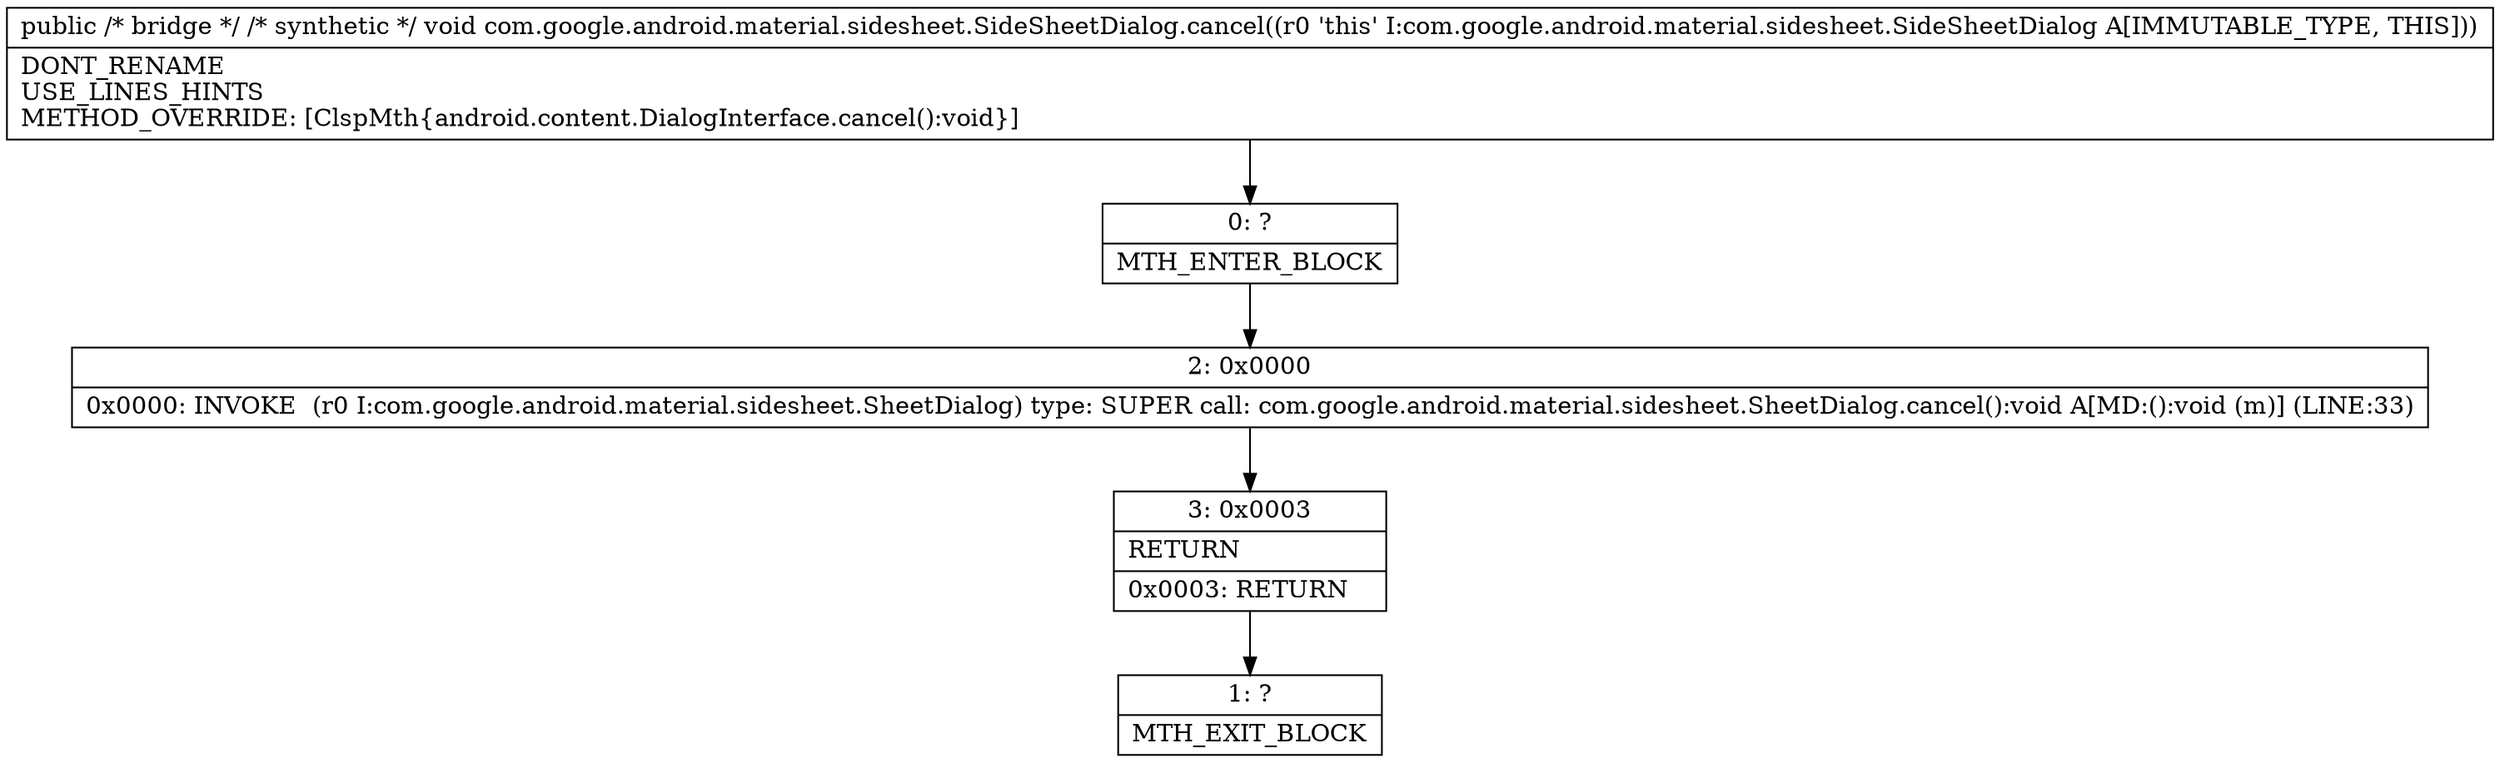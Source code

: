 digraph "CFG forcom.google.android.material.sidesheet.SideSheetDialog.cancel()V" {
Node_0 [shape=record,label="{0\:\ ?|MTH_ENTER_BLOCK\l}"];
Node_2 [shape=record,label="{2\:\ 0x0000|0x0000: INVOKE  (r0 I:com.google.android.material.sidesheet.SheetDialog) type: SUPER call: com.google.android.material.sidesheet.SheetDialog.cancel():void A[MD:():void (m)] (LINE:33)\l}"];
Node_3 [shape=record,label="{3\:\ 0x0003|RETURN\l|0x0003: RETURN   \l}"];
Node_1 [shape=record,label="{1\:\ ?|MTH_EXIT_BLOCK\l}"];
MethodNode[shape=record,label="{public \/* bridge *\/ \/* synthetic *\/ void com.google.android.material.sidesheet.SideSheetDialog.cancel((r0 'this' I:com.google.android.material.sidesheet.SideSheetDialog A[IMMUTABLE_TYPE, THIS]))  | DONT_RENAME\lUSE_LINES_HINTS\lMETHOD_OVERRIDE: [ClspMth\{android.content.DialogInterface.cancel():void\}]\l}"];
MethodNode -> Node_0;Node_0 -> Node_2;
Node_2 -> Node_3;
Node_3 -> Node_1;
}

